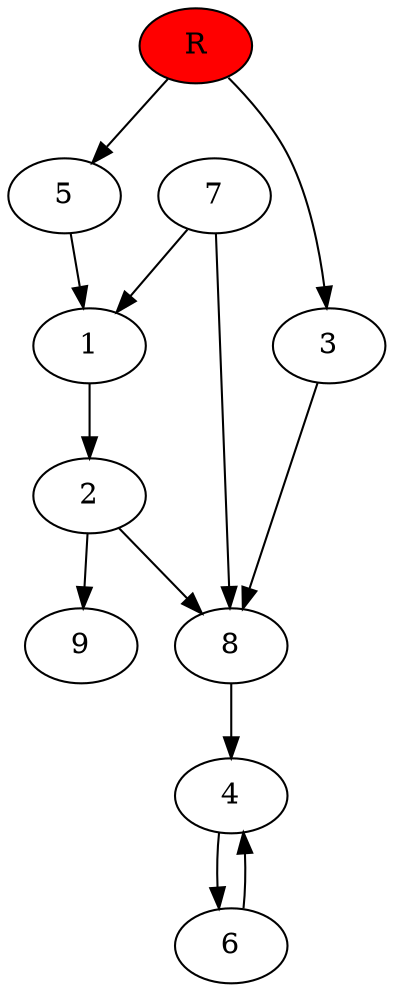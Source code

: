digraph prb8437 {
	1
	2
	3
	4
	5
	6
	7
	8
	R [fillcolor="#ff0000" style=filled]
	1 -> 2
	2 -> 8
	2 -> 9
	3 -> 8
	4 -> 6
	5 -> 1
	6 -> 4
	7 -> 1
	7 -> 8
	8 -> 4
	R -> 3
	R -> 5
}
